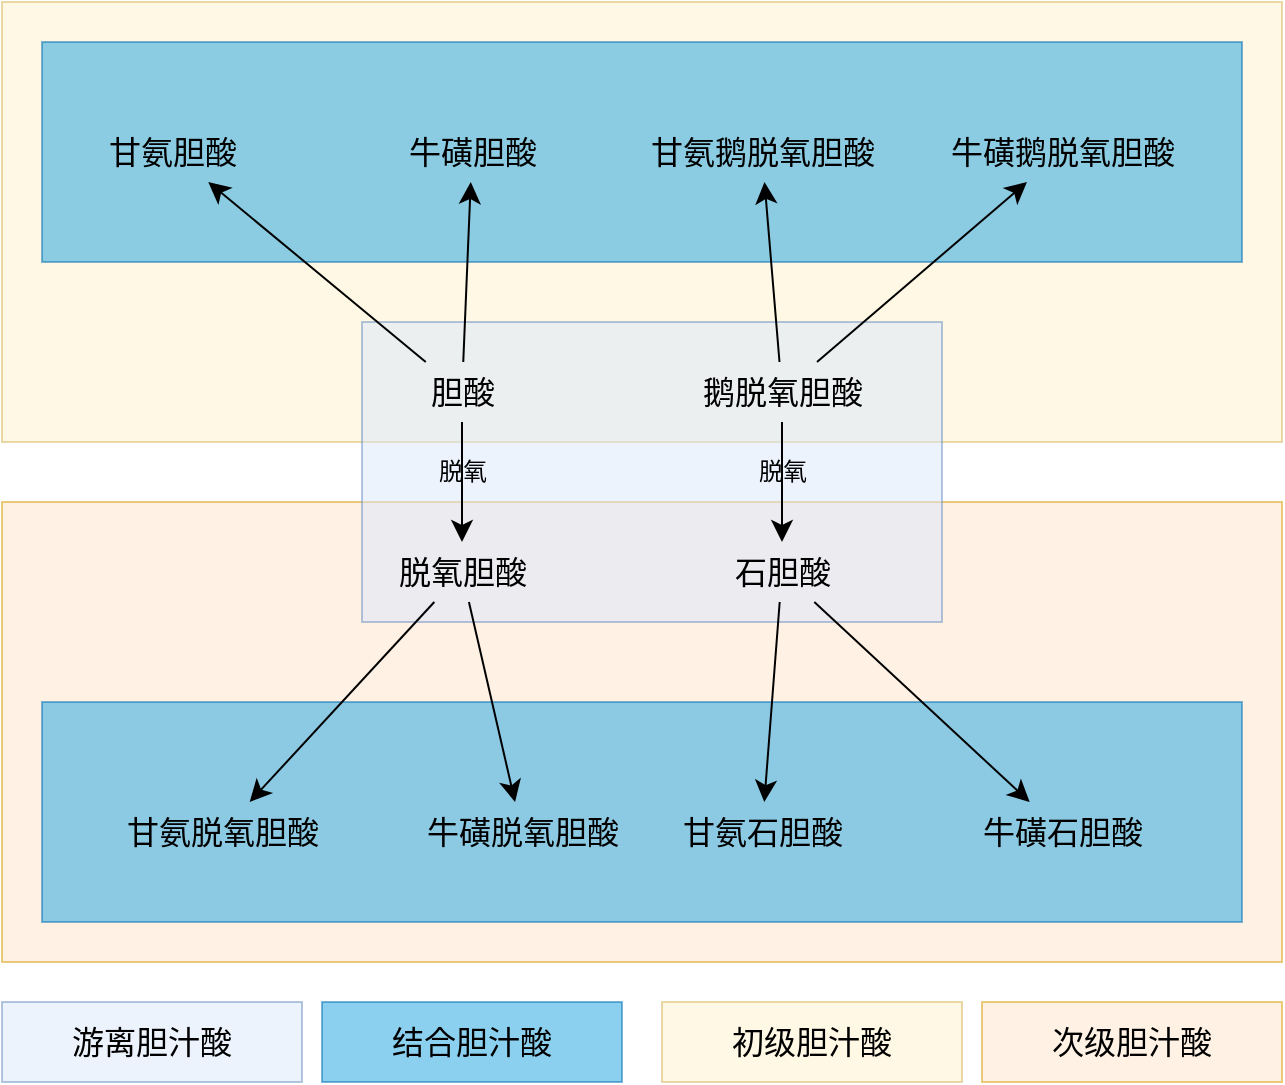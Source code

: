 <mxfile version="21.6.5" type="device">
  <diagram name="第 1 页" id="Wj_qt_pBEaR42uxyCGTG">
    <mxGraphModel dx="1532" dy="1138" grid="1" gridSize="10" guides="1" tooltips="1" connect="1" arrows="1" fold="1" page="0" pageScale="1" pageWidth="827" pageHeight="1169" math="0" shadow="0">
      <root>
        <mxCell id="0" />
        <mxCell id="1" parent="0" />
        <mxCell id="N9-ScfybE1kKiHlQ_AFS-32" value="" style="rounded=0;whiteSpace=wrap;html=1;fontSize=16;fillColor=#fff2cc;strokeColor=#d6b656;opacity=50;" vertex="1" parent="1">
          <mxGeometry x="-80" y="-40" width="640" height="220" as="geometry" />
        </mxCell>
        <mxCell id="N9-ScfybE1kKiHlQ_AFS-34" value="" style="rounded=0;whiteSpace=wrap;html=1;fontSize=16;fillColor=#ffe6cc;strokeColor=#d79b00;opacity=50;" vertex="1" parent="1">
          <mxGeometry x="-80" y="210" width="640" height="230" as="geometry" />
        </mxCell>
        <mxCell id="N9-ScfybE1kKiHlQ_AFS-31" value="" style="rounded=0;whiteSpace=wrap;html=1;fontSize=16;fillColor=#dae8fc;strokeColor=#6c8ebf;opacity=50;" vertex="1" parent="1">
          <mxGeometry x="100" y="120" width="290" height="150" as="geometry" />
        </mxCell>
        <mxCell id="N9-ScfybE1kKiHlQ_AFS-36" value="" style="rounded=0;whiteSpace=wrap;html=1;fontSize=16;fillColor=#1ba1e2;strokeColor=#006EAF;opacity=50;fontColor=#ffffff;" vertex="1" parent="1">
          <mxGeometry x="-60" y="310" width="600" height="110" as="geometry" />
        </mxCell>
        <mxCell id="N9-ScfybE1kKiHlQ_AFS-35" value="" style="rounded=0;whiteSpace=wrap;html=1;fontSize=16;fillColor=#1ba1e2;strokeColor=#006EAF;opacity=50;fontColor=#ffffff;" vertex="1" parent="1">
          <mxGeometry x="-60" y="-20" width="600" height="110" as="geometry" />
        </mxCell>
        <mxCell id="N9-ScfybE1kKiHlQ_AFS-10" value="" style="edgeStyle=none;curved=1;rounded=0;orthogonalLoop=1;jettySize=auto;html=1;fontSize=12;startSize=8;endSize=8;" edge="1" parent="1" source="N9-ScfybE1kKiHlQ_AFS-1" target="N9-ScfybE1kKiHlQ_AFS-7">
          <mxGeometry relative="1" as="geometry" />
        </mxCell>
        <mxCell id="N9-ScfybE1kKiHlQ_AFS-11" style="edgeStyle=none;curved=1;rounded=0;orthogonalLoop=1;jettySize=auto;html=1;fontSize=12;startSize=8;endSize=8;" edge="1" parent="1" source="N9-ScfybE1kKiHlQ_AFS-1" target="N9-ScfybE1kKiHlQ_AFS-6">
          <mxGeometry relative="1" as="geometry" />
        </mxCell>
        <mxCell id="N9-ScfybE1kKiHlQ_AFS-14" style="edgeStyle=none;curved=1;rounded=0;orthogonalLoop=1;jettySize=auto;html=1;fontSize=12;startSize=8;endSize=8;" edge="1" parent="1" source="N9-ScfybE1kKiHlQ_AFS-1" target="N9-ScfybE1kKiHlQ_AFS-3">
          <mxGeometry relative="1" as="geometry" />
        </mxCell>
        <mxCell id="N9-ScfybE1kKiHlQ_AFS-16" value="脱氧" style="edgeLabel;html=1;align=center;verticalAlign=middle;resizable=0;points=[];fontSize=12;labelBackgroundColor=none;" vertex="1" connectable="0" parent="N9-ScfybE1kKiHlQ_AFS-14">
          <mxGeometry x="0.029" relative="1" as="geometry">
            <mxPoint y="-6" as="offset" />
          </mxGeometry>
        </mxCell>
        <mxCell id="N9-ScfybE1kKiHlQ_AFS-1" value="胆酸" style="text;html=1;align=center;verticalAlign=middle;resizable=0;points=[];autosize=1;strokeColor=none;fillColor=none;fontSize=16;" vertex="1" parent="1">
          <mxGeometry x="120" y="140" width="60" height="30" as="geometry" />
        </mxCell>
        <mxCell id="N9-ScfybE1kKiHlQ_AFS-12" style="edgeStyle=none;curved=1;rounded=0;orthogonalLoop=1;jettySize=auto;html=1;fontSize=12;startSize=8;endSize=8;" edge="1" parent="1" source="N9-ScfybE1kKiHlQ_AFS-2" target="N9-ScfybE1kKiHlQ_AFS-8">
          <mxGeometry relative="1" as="geometry" />
        </mxCell>
        <mxCell id="N9-ScfybE1kKiHlQ_AFS-13" style="edgeStyle=none;curved=1;rounded=0;orthogonalLoop=1;jettySize=auto;html=1;fontSize=12;startSize=8;endSize=8;" edge="1" parent="1" source="N9-ScfybE1kKiHlQ_AFS-2" target="N9-ScfybE1kKiHlQ_AFS-9">
          <mxGeometry relative="1" as="geometry" />
        </mxCell>
        <mxCell id="N9-ScfybE1kKiHlQ_AFS-15" style="edgeStyle=none;curved=1;rounded=0;orthogonalLoop=1;jettySize=auto;html=1;fontSize=12;startSize=8;endSize=8;" edge="1" parent="1" source="N9-ScfybE1kKiHlQ_AFS-2" target="N9-ScfybE1kKiHlQ_AFS-4">
          <mxGeometry relative="1" as="geometry" />
        </mxCell>
        <mxCell id="N9-ScfybE1kKiHlQ_AFS-17" value="脱氧" style="edgeLabel;html=1;align=center;verticalAlign=middle;resizable=0;points=[];fontSize=12;labelBackgroundColor=none;" vertex="1" connectable="0" parent="N9-ScfybE1kKiHlQ_AFS-15">
          <mxGeometry x="-0.115" y="4" relative="1" as="geometry">
            <mxPoint x="-4" y="-2" as="offset" />
          </mxGeometry>
        </mxCell>
        <mxCell id="N9-ScfybE1kKiHlQ_AFS-2" value="鹅脱氧胆酸" style="text;html=1;align=center;verticalAlign=middle;resizable=0;points=[];autosize=1;strokeColor=none;fillColor=none;fontSize=16;" vertex="1" parent="1">
          <mxGeometry x="260" y="140" width="100" height="30" as="geometry" />
        </mxCell>
        <mxCell id="N9-ScfybE1kKiHlQ_AFS-24" style="edgeStyle=none;curved=1;rounded=0;orthogonalLoop=1;jettySize=auto;html=1;fontSize=12;startSize=8;endSize=8;" edge="1" parent="1" source="N9-ScfybE1kKiHlQ_AFS-3" target="N9-ScfybE1kKiHlQ_AFS-20">
          <mxGeometry relative="1" as="geometry" />
        </mxCell>
        <mxCell id="N9-ScfybE1kKiHlQ_AFS-26" style="edgeStyle=none;curved=1;rounded=0;orthogonalLoop=1;jettySize=auto;html=1;fontSize=12;startSize=8;endSize=8;" edge="1" parent="1" source="N9-ScfybE1kKiHlQ_AFS-3" target="N9-ScfybE1kKiHlQ_AFS-19">
          <mxGeometry relative="1" as="geometry" />
        </mxCell>
        <mxCell id="N9-ScfybE1kKiHlQ_AFS-3" value="脱氧胆酸" style="text;html=1;align=center;verticalAlign=middle;resizable=0;points=[];autosize=1;strokeColor=none;fillColor=none;fontSize=16;" vertex="1" parent="1">
          <mxGeometry x="105" y="230" width="90" height="30" as="geometry" />
        </mxCell>
        <mxCell id="N9-ScfybE1kKiHlQ_AFS-23" style="edgeStyle=none;curved=1;rounded=0;orthogonalLoop=1;jettySize=auto;html=1;fontSize=12;startSize=8;endSize=8;" edge="1" parent="1" source="N9-ScfybE1kKiHlQ_AFS-4" target="N9-ScfybE1kKiHlQ_AFS-22">
          <mxGeometry relative="1" as="geometry" />
        </mxCell>
        <mxCell id="N9-ScfybE1kKiHlQ_AFS-25" style="edgeStyle=none;curved=1;rounded=0;orthogonalLoop=1;jettySize=auto;html=1;fontSize=12;startSize=8;endSize=8;" edge="1" parent="1" source="N9-ScfybE1kKiHlQ_AFS-4" target="N9-ScfybE1kKiHlQ_AFS-21">
          <mxGeometry relative="1" as="geometry" />
        </mxCell>
        <mxCell id="N9-ScfybE1kKiHlQ_AFS-4" value="石胆酸" style="text;html=1;align=center;verticalAlign=middle;resizable=0;points=[];autosize=1;strokeColor=none;fillColor=none;fontSize=16;" vertex="1" parent="1">
          <mxGeometry x="275" y="230" width="70" height="30" as="geometry" />
        </mxCell>
        <mxCell id="N9-ScfybE1kKiHlQ_AFS-6" value="甘氨胆酸" style="text;html=1;align=center;verticalAlign=middle;resizable=0;points=[];autosize=1;strokeColor=none;fillColor=none;fontSize=16;" vertex="1" parent="1">
          <mxGeometry x="-40" y="20" width="90" height="30" as="geometry" />
        </mxCell>
        <mxCell id="N9-ScfybE1kKiHlQ_AFS-7" value="牛磺胆酸" style="text;html=1;align=center;verticalAlign=middle;resizable=0;points=[];autosize=1;strokeColor=none;fillColor=none;fontSize=16;" vertex="1" parent="1">
          <mxGeometry x="110" y="20" width="90" height="30" as="geometry" />
        </mxCell>
        <mxCell id="N9-ScfybE1kKiHlQ_AFS-8" value="甘氨鹅脱氧胆酸" style="text;html=1;align=center;verticalAlign=middle;resizable=0;points=[];autosize=1;strokeColor=none;fillColor=none;fontSize=16;" vertex="1" parent="1">
          <mxGeometry x="230" y="20" width="140" height="30" as="geometry" />
        </mxCell>
        <mxCell id="N9-ScfybE1kKiHlQ_AFS-9" value="牛磺鹅脱氧胆酸" style="text;html=1;align=center;verticalAlign=middle;resizable=0;points=[];autosize=1;strokeColor=none;fillColor=none;fontSize=16;" vertex="1" parent="1">
          <mxGeometry x="380" y="20" width="140" height="30" as="geometry" />
        </mxCell>
        <mxCell id="N9-ScfybE1kKiHlQ_AFS-19" value="甘氨脱氧胆酸" style="text;html=1;align=center;verticalAlign=middle;resizable=0;points=[];autosize=1;strokeColor=none;fillColor=none;fontSize=16;" vertex="1" parent="1">
          <mxGeometry x="-30" y="360" width="120" height="30" as="geometry" />
        </mxCell>
        <mxCell id="N9-ScfybE1kKiHlQ_AFS-20" value="牛磺脱氧胆酸" style="text;html=1;align=center;verticalAlign=middle;resizable=0;points=[];autosize=1;strokeColor=none;fillColor=none;fontSize=16;" vertex="1" parent="1">
          <mxGeometry x="120" y="360" width="120" height="30" as="geometry" />
        </mxCell>
        <mxCell id="N9-ScfybE1kKiHlQ_AFS-21" value="甘氨石胆酸" style="text;html=1;align=center;verticalAlign=middle;resizable=0;points=[];autosize=1;strokeColor=none;fillColor=none;fontSize=16;" vertex="1" parent="1">
          <mxGeometry x="250" y="360" width="100" height="30" as="geometry" />
        </mxCell>
        <mxCell id="N9-ScfybE1kKiHlQ_AFS-22" value="牛磺石胆酸" style="text;html=1;align=center;verticalAlign=middle;resizable=0;points=[];autosize=1;strokeColor=none;fillColor=none;fontSize=16;" vertex="1" parent="1">
          <mxGeometry x="400" y="360" width="100" height="30" as="geometry" />
        </mxCell>
        <mxCell id="N9-ScfybE1kKiHlQ_AFS-37" value="游离胆汁酸" style="rounded=0;whiteSpace=wrap;html=1;fontSize=16;fillColor=#dae8fc;strokeColor=#6c8ebf;opacity=50;" vertex="1" parent="1">
          <mxGeometry x="-80" y="460" width="150" height="40" as="geometry" />
        </mxCell>
        <mxCell id="N9-ScfybE1kKiHlQ_AFS-38" value="&lt;font color=&quot;#000000&quot;&gt;结合胆汁酸&lt;/font&gt;" style="rounded=0;whiteSpace=wrap;html=1;fontSize=16;fillColor=#1ba1e2;strokeColor=#006EAF;opacity=50;fontColor=#ffffff;" vertex="1" parent="1">
          <mxGeometry x="80" y="460" width="150" height="40" as="geometry" />
        </mxCell>
        <mxCell id="N9-ScfybE1kKiHlQ_AFS-39" value="初级胆汁酸" style="rounded=0;whiteSpace=wrap;html=1;fontSize=16;fillColor=#fff2cc;strokeColor=#d6b656;opacity=50;" vertex="1" parent="1">
          <mxGeometry x="250" y="460" width="150" height="40" as="geometry" />
        </mxCell>
        <mxCell id="N9-ScfybE1kKiHlQ_AFS-40" value="次级胆汁酸" style="rounded=0;whiteSpace=wrap;html=1;fontSize=16;fillColor=#ffe6cc;strokeColor=#d79b00;opacity=50;" vertex="1" parent="1">
          <mxGeometry x="410" y="460" width="150" height="40" as="geometry" />
        </mxCell>
      </root>
    </mxGraphModel>
  </diagram>
</mxfile>
